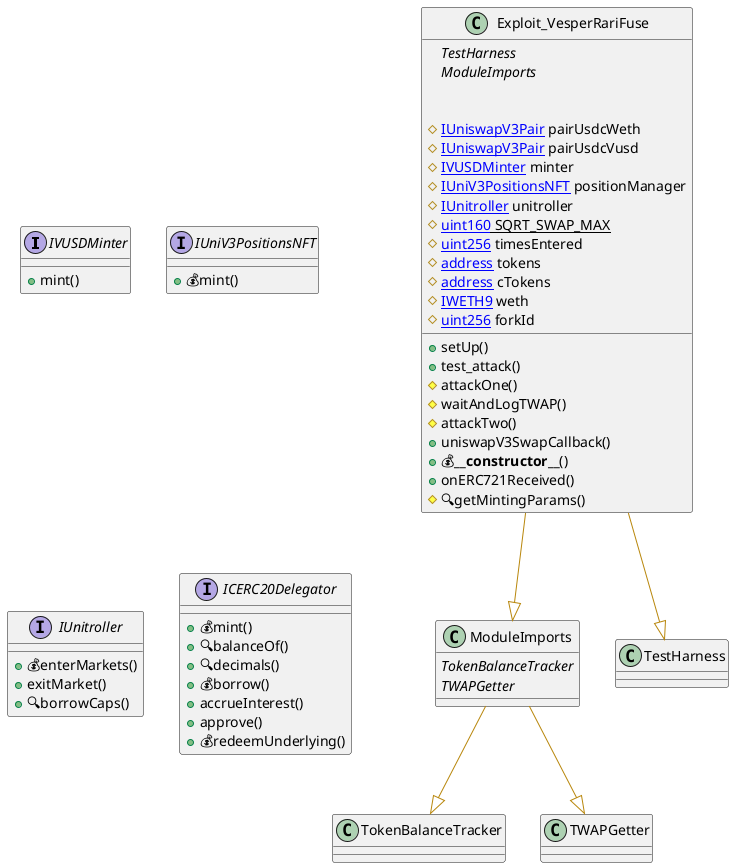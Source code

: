 @startuml

interface IVUSDMinter {
    ' -- inheritance --

    ' -- usingFor --

    ' -- vars --

    ' -- methods --
	+mint()

}


interface IUniV3PositionsNFT {
    ' -- inheritance --

    ' -- usingFor --

    ' -- vars --

    ' -- methods --
	+💰mint()

}


interface IUnitroller {
    ' -- inheritance --

    ' -- usingFor --

    ' -- vars --

    ' -- methods --
	+💰enterMarkets()
	+exitMarket()
	+🔍borrowCaps()

}


interface ICERC20Delegator {
    ' -- inheritance --

    ' -- usingFor --

    ' -- vars --

    ' -- methods --
	+💰mint()
	+🔍balanceOf()
	+🔍decimals()
	+💰borrow()
	+accrueInterest()
	+approve()
	+💰redeemUnderlying()

}


class ModuleImports {
    ' -- inheritance --
	{abstract}TokenBalanceTracker
	{abstract}TWAPGetter

    ' -- usingFor --

    ' -- vars --

    ' -- methods --

}


class Exploit_VesperRariFuse {
    ' -- inheritance --
	{abstract}TestHarness
	{abstract}ModuleImports

    ' -- usingFor --

    ' -- vars --
	#[[IUniswapV3Pair]] pairUsdcWeth
	#[[IUniswapV3Pair]] pairUsdcVusd
	#[[IVUSDMinter]] minter
	#[[IUniV3PositionsNFT]] positionManager
	#[[IUnitroller]] unitroller
	#{static}[[uint160]] SQRT_SWAP_MAX
	#[[uint256]] timesEntered
	#[[address]] tokens
	#[[address]] cTokens
	#[[IWETH9]] weth
	#[[uint256]] forkId

    ' -- methods --
	+setUp()
	+test_attack()
	#attackOne()
	#waitAndLogTWAP()
	#attackTwo()
	+uniswapV3SwapCallback()
	+💰**__constructor__**()
	+onERC721Received()
	#🔍getMintingParams()

}
' -- inheritance / usingFor --
ModuleImports --[#DarkGoldenRod]|> TokenBalanceTracker
ModuleImports --[#DarkGoldenRod]|> TWAPGetter
Exploit_VesperRariFuse --[#DarkGoldenRod]|> TestHarness
Exploit_VesperRariFuse --[#DarkGoldenRod]|> ModuleImports

@enduml